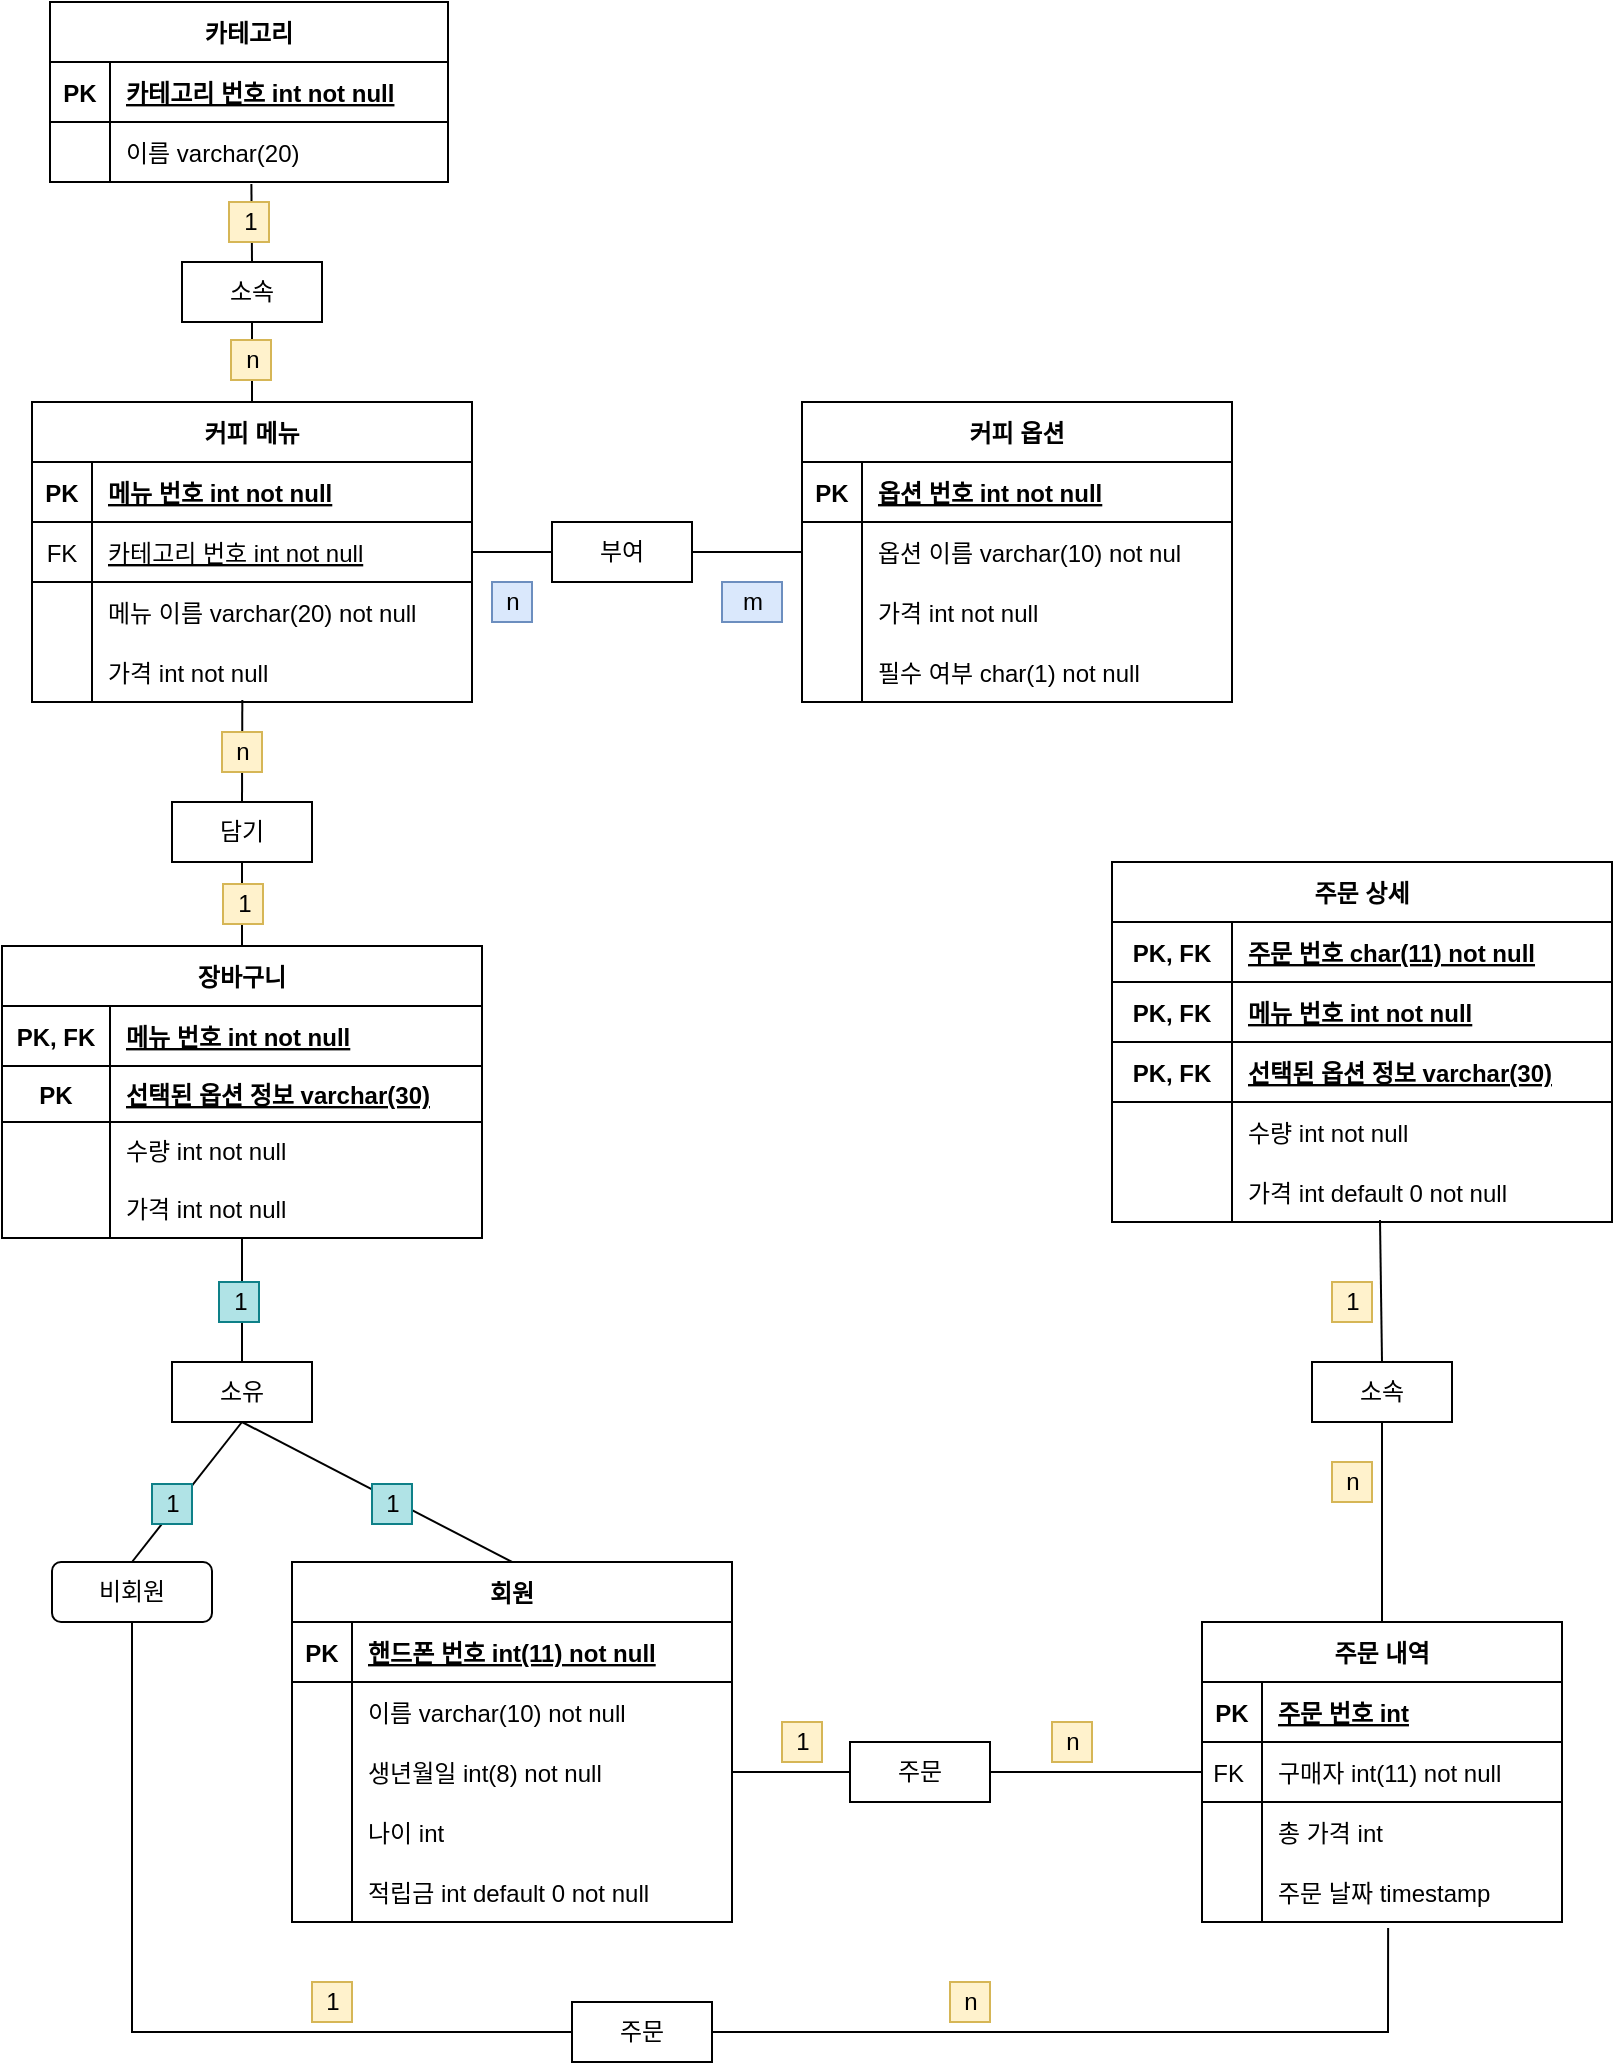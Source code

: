 <mxfile version="20.0.0" type="github">
  <diagram id="R2lEEEUBdFMjLlhIrx00" name="Page-1">
    <mxGraphModel dx="1422" dy="2962" grid="1" gridSize="10" guides="1" tooltips="1" connect="1" arrows="1" fold="1" page="1" pageScale="1" pageWidth="850" pageHeight="1100" math="0" shadow="0" extFonts="Permanent Marker^https://fonts.googleapis.com/css?family=Permanent+Marker">
      <root>
        <mxCell id="0" />
        <mxCell id="1" parent="0" />
        <mxCell id="lMvQeM_lRYCUasm3D4Tz-63" value="카테고리" style="shape=table;startSize=30;container=1;collapsible=1;childLayout=tableLayout;fixedRows=1;rowLines=0;fontStyle=1;align=center;resizeLast=1;" parent="1" vertex="1">
          <mxGeometry x="49" y="-2160" width="199" height="90" as="geometry" />
        </mxCell>
        <mxCell id="lMvQeM_lRYCUasm3D4Tz-64" value="" style="shape=tableRow;horizontal=0;startSize=0;swimlaneHead=0;swimlaneBody=0;fillColor=none;collapsible=0;dropTarget=0;points=[[0,0.5],[1,0.5]];portConstraint=eastwest;top=0;left=0;right=0;bottom=1;" parent="lMvQeM_lRYCUasm3D4Tz-63" vertex="1">
          <mxGeometry y="30" width="199" height="30" as="geometry" />
        </mxCell>
        <mxCell id="lMvQeM_lRYCUasm3D4Tz-65" value="PK" style="shape=partialRectangle;connectable=0;fillColor=none;top=0;left=0;bottom=0;right=0;fontStyle=1;overflow=hidden;" parent="lMvQeM_lRYCUasm3D4Tz-64" vertex="1">
          <mxGeometry width="30" height="30" as="geometry">
            <mxRectangle width="30" height="30" as="alternateBounds" />
          </mxGeometry>
        </mxCell>
        <mxCell id="lMvQeM_lRYCUasm3D4Tz-66" value="카테고리 번호 int not null" style="shape=partialRectangle;connectable=0;fillColor=none;top=0;left=0;bottom=0;right=0;align=left;spacingLeft=6;fontStyle=5;overflow=hidden;" parent="lMvQeM_lRYCUasm3D4Tz-64" vertex="1">
          <mxGeometry x="30" width="169" height="30" as="geometry">
            <mxRectangle width="169" height="30" as="alternateBounds" />
          </mxGeometry>
        </mxCell>
        <mxCell id="lMvQeM_lRYCUasm3D4Tz-67" value="" style="shape=tableRow;horizontal=0;startSize=0;swimlaneHead=0;swimlaneBody=0;fillColor=none;collapsible=0;dropTarget=0;points=[[0,0.5],[1,0.5]];portConstraint=eastwest;top=0;left=0;right=0;bottom=0;" parent="lMvQeM_lRYCUasm3D4Tz-63" vertex="1">
          <mxGeometry y="60" width="199" height="30" as="geometry" />
        </mxCell>
        <mxCell id="lMvQeM_lRYCUasm3D4Tz-68" value="" style="shape=partialRectangle;connectable=0;fillColor=none;top=0;left=0;bottom=0;right=0;editable=1;overflow=hidden;" parent="lMvQeM_lRYCUasm3D4Tz-67" vertex="1">
          <mxGeometry width="30" height="30" as="geometry">
            <mxRectangle width="30" height="30" as="alternateBounds" />
          </mxGeometry>
        </mxCell>
        <mxCell id="lMvQeM_lRYCUasm3D4Tz-69" value="이름 varchar(20)" style="shape=partialRectangle;connectable=0;fillColor=none;top=0;left=0;bottom=0;right=0;align=left;spacingLeft=6;overflow=hidden;" parent="lMvQeM_lRYCUasm3D4Tz-67" vertex="1">
          <mxGeometry x="30" width="169" height="30" as="geometry">
            <mxRectangle width="169" height="30" as="alternateBounds" />
          </mxGeometry>
        </mxCell>
        <mxCell id="lMvQeM_lRYCUasm3D4Tz-112" value="커피 메뉴" style="shape=table;startSize=30;container=1;collapsible=1;childLayout=tableLayout;fixedRows=1;rowLines=0;fontStyle=1;align=center;resizeLast=1;" parent="1" vertex="1">
          <mxGeometry x="40" y="-1960" width="220" height="150" as="geometry" />
        </mxCell>
        <mxCell id="lMvQeM_lRYCUasm3D4Tz-113" value="" style="shape=tableRow;horizontal=0;startSize=0;swimlaneHead=0;swimlaneBody=0;fillColor=none;collapsible=0;dropTarget=0;points=[[0,0.5],[1,0.5]];portConstraint=eastwest;top=0;left=0;right=0;bottom=1;" parent="lMvQeM_lRYCUasm3D4Tz-112" vertex="1">
          <mxGeometry y="30" width="220" height="30" as="geometry" />
        </mxCell>
        <mxCell id="lMvQeM_lRYCUasm3D4Tz-114" value="PK" style="shape=partialRectangle;connectable=0;fillColor=none;top=0;left=0;bottom=0;right=0;fontStyle=1;overflow=hidden;" parent="lMvQeM_lRYCUasm3D4Tz-113" vertex="1">
          <mxGeometry width="30" height="30" as="geometry">
            <mxRectangle width="30" height="30" as="alternateBounds" />
          </mxGeometry>
        </mxCell>
        <mxCell id="lMvQeM_lRYCUasm3D4Tz-115" value="메뉴 번호 int not null" style="shape=partialRectangle;connectable=0;fillColor=none;top=0;left=0;bottom=0;right=0;align=left;spacingLeft=6;fontStyle=5;overflow=hidden;" parent="lMvQeM_lRYCUasm3D4Tz-113" vertex="1">
          <mxGeometry x="30" width="190" height="30" as="geometry">
            <mxRectangle width="190" height="30" as="alternateBounds" />
          </mxGeometry>
        </mxCell>
        <mxCell id="lMvQeM_lRYCUasm3D4Tz-127" style="shape=tableRow;horizontal=0;startSize=0;swimlaneHead=0;swimlaneBody=0;fillColor=none;collapsible=0;dropTarget=0;points=[[0,0.5],[1,0.5]];portConstraint=eastwest;top=0;left=0;right=0;bottom=1;" parent="lMvQeM_lRYCUasm3D4Tz-112" vertex="1">
          <mxGeometry y="60" width="220" height="30" as="geometry" />
        </mxCell>
        <mxCell id="lMvQeM_lRYCUasm3D4Tz-128" value="FK" style="shape=partialRectangle;connectable=0;fillColor=none;top=0;left=0;bottom=0;right=0;fontStyle=0;overflow=hidden;" parent="lMvQeM_lRYCUasm3D4Tz-127" vertex="1">
          <mxGeometry width="30" height="30" as="geometry">
            <mxRectangle width="30" height="30" as="alternateBounds" />
          </mxGeometry>
        </mxCell>
        <mxCell id="lMvQeM_lRYCUasm3D4Tz-129" value="카테고리 번호 int not null" style="shape=partialRectangle;connectable=0;fillColor=none;top=0;left=0;bottom=0;right=0;align=left;spacingLeft=6;fontStyle=4;overflow=hidden;" parent="lMvQeM_lRYCUasm3D4Tz-127" vertex="1">
          <mxGeometry x="30" width="190" height="30" as="geometry">
            <mxRectangle width="190" height="30" as="alternateBounds" />
          </mxGeometry>
        </mxCell>
        <mxCell id="lMvQeM_lRYCUasm3D4Tz-116" value="" style="shape=tableRow;horizontal=0;startSize=0;swimlaneHead=0;swimlaneBody=0;fillColor=none;collapsible=0;dropTarget=0;points=[[0,0.5],[1,0.5]];portConstraint=eastwest;top=0;left=0;right=0;bottom=0;" parent="lMvQeM_lRYCUasm3D4Tz-112" vertex="1">
          <mxGeometry y="90" width="220" height="30" as="geometry" />
        </mxCell>
        <mxCell id="lMvQeM_lRYCUasm3D4Tz-117" value="" style="shape=partialRectangle;connectable=0;fillColor=none;top=0;left=0;bottom=0;right=0;editable=1;overflow=hidden;" parent="lMvQeM_lRYCUasm3D4Tz-116" vertex="1">
          <mxGeometry width="30" height="30" as="geometry">
            <mxRectangle width="30" height="30" as="alternateBounds" />
          </mxGeometry>
        </mxCell>
        <mxCell id="lMvQeM_lRYCUasm3D4Tz-118" value="메뉴 이름 varchar(20) not null" style="shape=partialRectangle;connectable=0;fillColor=none;top=0;left=0;bottom=0;right=0;align=left;spacingLeft=6;overflow=hidden;" parent="lMvQeM_lRYCUasm3D4Tz-116" vertex="1">
          <mxGeometry x="30" width="190" height="30" as="geometry">
            <mxRectangle width="190" height="30" as="alternateBounds" />
          </mxGeometry>
        </mxCell>
        <mxCell id="lMvQeM_lRYCUasm3D4Tz-133" style="shape=tableRow;horizontal=0;startSize=0;swimlaneHead=0;swimlaneBody=0;fillColor=none;collapsible=0;dropTarget=0;points=[[0,0.5],[1,0.5]];portConstraint=eastwest;top=0;left=0;right=0;bottom=0;" parent="lMvQeM_lRYCUasm3D4Tz-112" vertex="1">
          <mxGeometry y="120" width="220" height="30" as="geometry" />
        </mxCell>
        <mxCell id="lMvQeM_lRYCUasm3D4Tz-134" style="shape=partialRectangle;connectable=0;fillColor=none;top=0;left=0;bottom=0;right=0;editable=1;overflow=hidden;" parent="lMvQeM_lRYCUasm3D4Tz-133" vertex="1">
          <mxGeometry width="30" height="30" as="geometry">
            <mxRectangle width="30" height="30" as="alternateBounds" />
          </mxGeometry>
        </mxCell>
        <mxCell id="lMvQeM_lRYCUasm3D4Tz-135" value="가격 int not null" style="shape=partialRectangle;connectable=0;fillColor=none;top=0;left=0;bottom=0;right=0;align=left;spacingLeft=6;overflow=hidden;" parent="lMvQeM_lRYCUasm3D4Tz-133" vertex="1">
          <mxGeometry x="30" width="190" height="30" as="geometry">
            <mxRectangle width="190" height="30" as="alternateBounds" />
          </mxGeometry>
        </mxCell>
        <mxCell id="lMvQeM_lRYCUasm3D4Tz-136" value="커피 옵션" style="shape=table;startSize=30;container=1;collapsible=1;childLayout=tableLayout;fixedRows=1;rowLines=0;fontStyle=1;align=center;resizeLast=1;" parent="1" vertex="1">
          <mxGeometry x="425" y="-1960" width="215" height="150" as="geometry" />
        </mxCell>
        <mxCell id="lMvQeM_lRYCUasm3D4Tz-137" value="" style="shape=tableRow;horizontal=0;startSize=0;swimlaneHead=0;swimlaneBody=0;fillColor=none;collapsible=0;dropTarget=0;points=[[0,0.5],[1,0.5]];portConstraint=eastwest;top=0;left=0;right=0;bottom=1;" parent="lMvQeM_lRYCUasm3D4Tz-136" vertex="1">
          <mxGeometry y="30" width="215" height="30" as="geometry" />
        </mxCell>
        <mxCell id="lMvQeM_lRYCUasm3D4Tz-138" value="PK" style="shape=partialRectangle;connectable=0;fillColor=none;top=0;left=0;bottom=0;right=0;fontStyle=1;overflow=hidden;" parent="lMvQeM_lRYCUasm3D4Tz-137" vertex="1">
          <mxGeometry width="30" height="30" as="geometry">
            <mxRectangle width="30" height="30" as="alternateBounds" />
          </mxGeometry>
        </mxCell>
        <mxCell id="lMvQeM_lRYCUasm3D4Tz-139" value="옵션 번호 int not null" style="shape=partialRectangle;connectable=0;fillColor=none;top=0;left=0;bottom=0;right=0;align=left;spacingLeft=6;fontStyle=5;overflow=hidden;" parent="lMvQeM_lRYCUasm3D4Tz-137" vertex="1">
          <mxGeometry x="30" width="185" height="30" as="geometry">
            <mxRectangle width="185" height="30" as="alternateBounds" />
          </mxGeometry>
        </mxCell>
        <mxCell id="lMvQeM_lRYCUasm3D4Tz-143" value="" style="shape=tableRow;horizontal=0;startSize=0;swimlaneHead=0;swimlaneBody=0;fillColor=none;collapsible=0;dropTarget=0;points=[[0,0.5],[1,0.5]];portConstraint=eastwest;top=0;left=0;right=0;bottom=0;" parent="lMvQeM_lRYCUasm3D4Tz-136" vertex="1">
          <mxGeometry y="60" width="215" height="30" as="geometry" />
        </mxCell>
        <mxCell id="lMvQeM_lRYCUasm3D4Tz-144" value="" style="shape=partialRectangle;connectable=0;fillColor=none;top=0;left=0;bottom=0;right=0;editable=1;overflow=hidden;" parent="lMvQeM_lRYCUasm3D4Tz-143" vertex="1">
          <mxGeometry width="30" height="30" as="geometry">
            <mxRectangle width="30" height="30" as="alternateBounds" />
          </mxGeometry>
        </mxCell>
        <mxCell id="lMvQeM_lRYCUasm3D4Tz-145" value="옵션 이름 varchar(10) not nul" style="shape=partialRectangle;connectable=0;fillColor=none;top=0;left=0;bottom=0;right=0;align=left;spacingLeft=6;overflow=hidden;" parent="lMvQeM_lRYCUasm3D4Tz-143" vertex="1">
          <mxGeometry x="30" width="185" height="30" as="geometry">
            <mxRectangle width="185" height="30" as="alternateBounds" />
          </mxGeometry>
        </mxCell>
        <mxCell id="lMvQeM_lRYCUasm3D4Tz-146" style="shape=tableRow;horizontal=0;startSize=0;swimlaneHead=0;swimlaneBody=0;fillColor=none;collapsible=0;dropTarget=0;points=[[0,0.5],[1,0.5]];portConstraint=eastwest;top=0;left=0;right=0;bottom=0;" parent="lMvQeM_lRYCUasm3D4Tz-136" vertex="1">
          <mxGeometry y="90" width="215" height="30" as="geometry" />
        </mxCell>
        <mxCell id="lMvQeM_lRYCUasm3D4Tz-147" style="shape=partialRectangle;connectable=0;fillColor=none;top=0;left=0;bottom=0;right=0;editable=1;overflow=hidden;" parent="lMvQeM_lRYCUasm3D4Tz-146" vertex="1">
          <mxGeometry width="30" height="30" as="geometry">
            <mxRectangle width="30" height="30" as="alternateBounds" />
          </mxGeometry>
        </mxCell>
        <mxCell id="lMvQeM_lRYCUasm3D4Tz-148" value="가격 int not null" style="shape=partialRectangle;connectable=0;fillColor=none;top=0;left=0;bottom=0;right=0;align=left;spacingLeft=6;overflow=hidden;" parent="lMvQeM_lRYCUasm3D4Tz-146" vertex="1">
          <mxGeometry x="30" width="185" height="30" as="geometry">
            <mxRectangle width="185" height="30" as="alternateBounds" />
          </mxGeometry>
        </mxCell>
        <mxCell id="lMvQeM_lRYCUasm3D4Tz-149" style="shape=tableRow;horizontal=0;startSize=0;swimlaneHead=0;swimlaneBody=0;fillColor=none;collapsible=0;dropTarget=0;points=[[0,0.5],[1,0.5]];portConstraint=eastwest;top=0;left=0;right=0;bottom=0;" parent="lMvQeM_lRYCUasm3D4Tz-136" vertex="1">
          <mxGeometry y="120" width="215" height="30" as="geometry" />
        </mxCell>
        <mxCell id="lMvQeM_lRYCUasm3D4Tz-150" style="shape=partialRectangle;connectable=0;fillColor=none;top=0;left=0;bottom=0;right=0;editable=1;overflow=hidden;" parent="lMvQeM_lRYCUasm3D4Tz-149" vertex="1">
          <mxGeometry width="30" height="30" as="geometry">
            <mxRectangle width="30" height="30" as="alternateBounds" />
          </mxGeometry>
        </mxCell>
        <mxCell id="lMvQeM_lRYCUasm3D4Tz-151" value="필수 여부 char(1) not null" style="shape=partialRectangle;connectable=0;fillColor=none;top=0;left=0;bottom=0;right=0;align=left;spacingLeft=6;overflow=hidden;" parent="lMvQeM_lRYCUasm3D4Tz-149" vertex="1">
          <mxGeometry x="30" width="185" height="30" as="geometry">
            <mxRectangle width="185" height="30" as="alternateBounds" />
          </mxGeometry>
        </mxCell>
        <mxCell id="MH31CtjYxQi1WA21hLkp-1" value="소속" style="rounded=0;whiteSpace=wrap;html=1;" parent="1" vertex="1">
          <mxGeometry x="115" y="-2030" width="70" height="30" as="geometry" />
        </mxCell>
        <mxCell id="MH31CtjYxQi1WA21hLkp-2" value="" style="endArrow=none;html=1;rounded=0;entryX=0.506;entryY=1.033;entryDx=0;entryDy=0;entryPerimeter=0;exitX=0.5;exitY=0;exitDx=0;exitDy=0;" parent="1" source="MH31CtjYxQi1WA21hLkp-1" target="lMvQeM_lRYCUasm3D4Tz-67" edge="1">
          <mxGeometry width="50" height="50" relative="1" as="geometry">
            <mxPoint x="400" y="-1900" as="sourcePoint" />
            <mxPoint x="450" y="-1950" as="targetPoint" />
          </mxGeometry>
        </mxCell>
        <mxCell id="MH31CtjYxQi1WA21hLkp-3" value="" style="endArrow=none;html=1;rounded=0;exitX=0.5;exitY=1;exitDx=0;exitDy=0;entryX=0.5;entryY=0;entryDx=0;entryDy=0;" parent="1" source="MH31CtjYxQi1WA21hLkp-1" target="lMvQeM_lRYCUasm3D4Tz-112" edge="1">
          <mxGeometry width="50" height="50" relative="1" as="geometry">
            <mxPoint x="400" y="-1900" as="sourcePoint" />
            <mxPoint x="450" y="-1950" as="targetPoint" />
          </mxGeometry>
        </mxCell>
        <mxCell id="MH31CtjYxQi1WA21hLkp-4" value="장바구니" style="shape=table;startSize=30;container=1;collapsible=1;childLayout=tableLayout;fixedRows=1;rowLines=0;fontStyle=1;align=center;resizeLast=1;" parent="1" vertex="1">
          <mxGeometry x="25" y="-1688" width="240" height="146" as="geometry" />
        </mxCell>
        <mxCell id="MH31CtjYxQi1WA21hLkp-5" value="" style="shape=tableRow;horizontal=0;startSize=0;swimlaneHead=0;swimlaneBody=0;fillColor=none;collapsible=0;dropTarget=0;points=[[0,0.5],[1,0.5]];portConstraint=eastwest;top=0;left=0;right=0;bottom=1;" parent="MH31CtjYxQi1WA21hLkp-4" vertex="1">
          <mxGeometry y="30" width="240" height="30" as="geometry" />
        </mxCell>
        <mxCell id="MH31CtjYxQi1WA21hLkp-6" value="PK, FK" style="shape=partialRectangle;connectable=0;fillColor=none;top=0;left=0;bottom=0;right=0;fontStyle=1;overflow=hidden;" parent="MH31CtjYxQi1WA21hLkp-5" vertex="1">
          <mxGeometry width="54" height="30" as="geometry">
            <mxRectangle width="54" height="30" as="alternateBounds" />
          </mxGeometry>
        </mxCell>
        <mxCell id="MH31CtjYxQi1WA21hLkp-7" value="메뉴 번호 int not null" style="shape=partialRectangle;connectable=0;fillColor=none;top=0;left=0;bottom=0;right=0;align=left;spacingLeft=6;fontStyle=5;overflow=hidden;" parent="MH31CtjYxQi1WA21hLkp-5" vertex="1">
          <mxGeometry x="54" width="186" height="30" as="geometry">
            <mxRectangle width="186" height="30" as="alternateBounds" />
          </mxGeometry>
        </mxCell>
        <mxCell id="MH31CtjYxQi1WA21hLkp-17" style="shape=tableRow;horizontal=0;startSize=0;swimlaneHead=0;swimlaneBody=0;fillColor=none;collapsible=0;dropTarget=0;points=[[0,0.5],[1,0.5]];portConstraint=eastwest;top=0;left=0;right=0;bottom=1;" parent="MH31CtjYxQi1WA21hLkp-4" vertex="1">
          <mxGeometry y="60" width="240" height="28" as="geometry" />
        </mxCell>
        <mxCell id="MH31CtjYxQi1WA21hLkp-18" value="PK" style="shape=partialRectangle;connectable=0;fillColor=none;top=0;left=0;bottom=0;right=0;fontStyle=1;overflow=hidden;" parent="MH31CtjYxQi1WA21hLkp-17" vertex="1">
          <mxGeometry width="54" height="28" as="geometry">
            <mxRectangle width="54" height="28" as="alternateBounds" />
          </mxGeometry>
        </mxCell>
        <mxCell id="MH31CtjYxQi1WA21hLkp-19" value="선택된 옵션 정보 varchar(30)" style="shape=partialRectangle;connectable=0;fillColor=none;top=0;left=0;bottom=0;right=0;align=left;spacingLeft=6;fontStyle=5;overflow=hidden;" parent="MH31CtjYxQi1WA21hLkp-17" vertex="1">
          <mxGeometry x="54" width="186" height="28" as="geometry">
            <mxRectangle width="186" height="28" as="alternateBounds" />
          </mxGeometry>
        </mxCell>
        <mxCell id="MH31CtjYxQi1WA21hLkp-11" value="" style="shape=tableRow;horizontal=0;startSize=0;swimlaneHead=0;swimlaneBody=0;fillColor=none;collapsible=0;dropTarget=0;points=[[0,0.5],[1,0.5]];portConstraint=eastwest;top=0;left=0;right=0;bottom=0;" parent="MH31CtjYxQi1WA21hLkp-4" vertex="1">
          <mxGeometry y="88" width="240" height="28" as="geometry" />
        </mxCell>
        <mxCell id="MH31CtjYxQi1WA21hLkp-12" value="" style="shape=partialRectangle;connectable=0;fillColor=none;top=0;left=0;bottom=0;right=0;editable=1;overflow=hidden;" parent="MH31CtjYxQi1WA21hLkp-11" vertex="1">
          <mxGeometry width="54" height="28" as="geometry">
            <mxRectangle width="54" height="28" as="alternateBounds" />
          </mxGeometry>
        </mxCell>
        <mxCell id="MH31CtjYxQi1WA21hLkp-13" value="수량 int not null" style="shape=partialRectangle;connectable=0;fillColor=none;top=0;left=0;bottom=0;right=0;align=left;spacingLeft=6;overflow=hidden;" parent="MH31CtjYxQi1WA21hLkp-11" vertex="1">
          <mxGeometry x="54" width="186" height="28" as="geometry">
            <mxRectangle width="186" height="28" as="alternateBounds" />
          </mxGeometry>
        </mxCell>
        <mxCell id="MH31CtjYxQi1WA21hLkp-14" style="shape=tableRow;horizontal=0;startSize=0;swimlaneHead=0;swimlaneBody=0;fillColor=none;collapsible=0;dropTarget=0;points=[[0,0.5],[1,0.5]];portConstraint=eastwest;top=0;left=0;right=0;bottom=0;" parent="MH31CtjYxQi1WA21hLkp-4" vertex="1">
          <mxGeometry y="116" width="240" height="30" as="geometry" />
        </mxCell>
        <mxCell id="MH31CtjYxQi1WA21hLkp-15" style="shape=partialRectangle;connectable=0;fillColor=none;top=0;left=0;bottom=0;right=0;editable=1;overflow=hidden;" parent="MH31CtjYxQi1WA21hLkp-14" vertex="1">
          <mxGeometry width="54" height="30" as="geometry">
            <mxRectangle width="54" height="30" as="alternateBounds" />
          </mxGeometry>
        </mxCell>
        <mxCell id="MH31CtjYxQi1WA21hLkp-16" value="가격 int not null" style="shape=partialRectangle;connectable=0;fillColor=none;top=0;left=0;bottom=0;right=0;align=left;spacingLeft=6;overflow=hidden;" parent="MH31CtjYxQi1WA21hLkp-14" vertex="1">
          <mxGeometry x="54" width="186" height="30" as="geometry">
            <mxRectangle width="186" height="30" as="alternateBounds" />
          </mxGeometry>
        </mxCell>
        <mxCell id="MH31CtjYxQi1WA21hLkp-20" value="담기" style="rounded=0;whiteSpace=wrap;html=1;" parent="1" vertex="1">
          <mxGeometry x="110" y="-1760" width="70" height="30" as="geometry" />
        </mxCell>
        <mxCell id="MH31CtjYxQi1WA21hLkp-22" value="부여" style="rounded=0;whiteSpace=wrap;html=1;" parent="1" vertex="1">
          <mxGeometry x="300" y="-1900" width="70" height="30" as="geometry" />
        </mxCell>
        <mxCell id="MH31CtjYxQi1WA21hLkp-23" value="" style="endArrow=none;html=1;rounded=0;exitX=1;exitY=0.5;exitDx=0;exitDy=0;entryX=0;entryY=0.5;entryDx=0;entryDy=0;" parent="1" source="lMvQeM_lRYCUasm3D4Tz-127" target="MH31CtjYxQi1WA21hLkp-22" edge="1">
          <mxGeometry width="50" height="50" relative="1" as="geometry">
            <mxPoint x="400" y="-1780" as="sourcePoint" />
            <mxPoint x="450" y="-1830" as="targetPoint" />
          </mxGeometry>
        </mxCell>
        <mxCell id="MH31CtjYxQi1WA21hLkp-25" value="" style="endArrow=none;html=1;rounded=0;exitX=1;exitY=0.5;exitDx=0;exitDy=0;entryX=0;entryY=0.5;entryDx=0;entryDy=0;" parent="1" source="MH31CtjYxQi1WA21hLkp-22" target="lMvQeM_lRYCUasm3D4Tz-143" edge="1">
          <mxGeometry width="50" height="50" relative="1" as="geometry">
            <mxPoint x="400" y="-1780" as="sourcePoint" />
            <mxPoint x="450" y="-1830" as="targetPoint" />
          </mxGeometry>
        </mxCell>
        <mxCell id="MH31CtjYxQi1WA21hLkp-26" value="" style="endArrow=none;html=1;rounded=0;exitX=0.5;exitY=0;exitDx=0;exitDy=0;entryX=0.478;entryY=0.967;entryDx=0;entryDy=0;entryPerimeter=0;" parent="1" source="MH31CtjYxQi1WA21hLkp-20" target="lMvQeM_lRYCUasm3D4Tz-133" edge="1">
          <mxGeometry width="50" height="50" relative="1" as="geometry">
            <mxPoint x="400" y="-1780" as="sourcePoint" />
            <mxPoint x="450" y="-1830" as="targetPoint" />
          </mxGeometry>
        </mxCell>
        <mxCell id="MH31CtjYxQi1WA21hLkp-27" value="" style="endArrow=none;html=1;rounded=0;exitX=0.5;exitY=0;exitDx=0;exitDy=0;entryX=0.5;entryY=1;entryDx=0;entryDy=0;" parent="1" source="MH31CtjYxQi1WA21hLkp-4" target="MH31CtjYxQi1WA21hLkp-20" edge="1">
          <mxGeometry width="50" height="50" relative="1" as="geometry">
            <mxPoint x="400" y="-1550" as="sourcePoint" />
            <mxPoint x="450" y="-1600" as="targetPoint" />
          </mxGeometry>
        </mxCell>
        <mxCell id="MH31CtjYxQi1WA21hLkp-54" value="소유" style="rounded=0;whiteSpace=wrap;html=1;" parent="1" vertex="1">
          <mxGeometry x="110" y="-1480" width="70" height="30" as="geometry" />
        </mxCell>
        <mxCell id="MH31CtjYxQi1WA21hLkp-61" value="비회원" style="rounded=1;whiteSpace=wrap;html=1;" parent="1" vertex="1">
          <mxGeometry x="50" y="-1380" width="80" height="30" as="geometry" />
        </mxCell>
        <mxCell id="MH31CtjYxQi1WA21hLkp-62" value="" style="endArrow=none;html=1;rounded=0;exitX=0.5;exitY=0;exitDx=0;exitDy=0;entryX=0.5;entryY=1;entryDx=0;entryDy=0;entryPerimeter=0;" parent="1" source="MH31CtjYxQi1WA21hLkp-54" target="MH31CtjYxQi1WA21hLkp-14" edge="1">
          <mxGeometry width="50" height="50" relative="1" as="geometry">
            <mxPoint x="400" y="-1540" as="sourcePoint" />
            <mxPoint x="450" y="-1590" as="targetPoint" />
          </mxGeometry>
        </mxCell>
        <mxCell id="MH31CtjYxQi1WA21hLkp-64" value="회원" style="shape=table;startSize=30;container=1;collapsible=1;childLayout=tableLayout;fixedRows=1;rowLines=0;fontStyle=1;align=center;resizeLast=1;" parent="1" vertex="1">
          <mxGeometry x="170" y="-1380" width="220" height="180" as="geometry" />
        </mxCell>
        <mxCell id="MH31CtjYxQi1WA21hLkp-65" value="" style="shape=tableRow;horizontal=0;startSize=0;swimlaneHead=0;swimlaneBody=0;fillColor=none;collapsible=0;dropTarget=0;points=[[0,0.5],[1,0.5]];portConstraint=eastwest;top=0;left=0;right=0;bottom=1;" parent="MH31CtjYxQi1WA21hLkp-64" vertex="1">
          <mxGeometry y="30" width="220" height="30" as="geometry" />
        </mxCell>
        <mxCell id="MH31CtjYxQi1WA21hLkp-66" value="PK" style="shape=partialRectangle;connectable=0;fillColor=none;top=0;left=0;bottom=0;right=0;fontStyle=1;overflow=hidden;" parent="MH31CtjYxQi1WA21hLkp-65" vertex="1">
          <mxGeometry width="30" height="30" as="geometry">
            <mxRectangle width="30" height="30" as="alternateBounds" />
          </mxGeometry>
        </mxCell>
        <mxCell id="MH31CtjYxQi1WA21hLkp-67" value="핸드폰 번호 int(11) not null" style="shape=partialRectangle;connectable=0;fillColor=none;top=0;left=0;bottom=0;right=0;align=left;spacingLeft=6;fontStyle=5;overflow=hidden;" parent="MH31CtjYxQi1WA21hLkp-65" vertex="1">
          <mxGeometry x="30" width="190" height="30" as="geometry">
            <mxRectangle width="190" height="30" as="alternateBounds" />
          </mxGeometry>
        </mxCell>
        <mxCell id="MH31CtjYxQi1WA21hLkp-68" value="" style="shape=tableRow;horizontal=0;startSize=0;swimlaneHead=0;swimlaneBody=0;fillColor=none;collapsible=0;dropTarget=0;points=[[0,0.5],[1,0.5]];portConstraint=eastwest;top=0;left=0;right=0;bottom=0;" parent="MH31CtjYxQi1WA21hLkp-64" vertex="1">
          <mxGeometry y="60" width="220" height="30" as="geometry" />
        </mxCell>
        <mxCell id="MH31CtjYxQi1WA21hLkp-69" value="" style="shape=partialRectangle;connectable=0;fillColor=none;top=0;left=0;bottom=0;right=0;editable=1;overflow=hidden;" parent="MH31CtjYxQi1WA21hLkp-68" vertex="1">
          <mxGeometry width="30" height="30" as="geometry">
            <mxRectangle width="30" height="30" as="alternateBounds" />
          </mxGeometry>
        </mxCell>
        <mxCell id="MH31CtjYxQi1WA21hLkp-70" value="이름 varchar(10) not null" style="shape=partialRectangle;connectable=0;fillColor=none;top=0;left=0;bottom=0;right=0;align=left;spacingLeft=6;overflow=hidden;" parent="MH31CtjYxQi1WA21hLkp-68" vertex="1">
          <mxGeometry x="30" width="190" height="30" as="geometry">
            <mxRectangle width="190" height="30" as="alternateBounds" />
          </mxGeometry>
        </mxCell>
        <mxCell id="MH31CtjYxQi1WA21hLkp-71" style="shape=tableRow;horizontal=0;startSize=0;swimlaneHead=0;swimlaneBody=0;fillColor=none;collapsible=0;dropTarget=0;points=[[0,0.5],[1,0.5]];portConstraint=eastwest;top=0;left=0;right=0;bottom=0;" parent="MH31CtjYxQi1WA21hLkp-64" vertex="1">
          <mxGeometry y="90" width="220" height="30" as="geometry" />
        </mxCell>
        <mxCell id="MH31CtjYxQi1WA21hLkp-72" style="shape=partialRectangle;connectable=0;fillColor=none;top=0;left=0;bottom=0;right=0;editable=1;overflow=hidden;" parent="MH31CtjYxQi1WA21hLkp-71" vertex="1">
          <mxGeometry width="30" height="30" as="geometry">
            <mxRectangle width="30" height="30" as="alternateBounds" />
          </mxGeometry>
        </mxCell>
        <mxCell id="MH31CtjYxQi1WA21hLkp-73" value="생년월일 int(8) not null" style="shape=partialRectangle;connectable=0;fillColor=none;top=0;left=0;bottom=0;right=0;align=left;spacingLeft=6;overflow=hidden;" parent="MH31CtjYxQi1WA21hLkp-71" vertex="1">
          <mxGeometry x="30" width="190" height="30" as="geometry">
            <mxRectangle width="190" height="30" as="alternateBounds" />
          </mxGeometry>
        </mxCell>
        <mxCell id="MH31CtjYxQi1WA21hLkp-74" style="shape=tableRow;horizontal=0;startSize=0;swimlaneHead=0;swimlaneBody=0;fillColor=none;collapsible=0;dropTarget=0;points=[[0,0.5],[1,0.5]];portConstraint=eastwest;top=0;left=0;right=0;bottom=0;" parent="MH31CtjYxQi1WA21hLkp-64" vertex="1">
          <mxGeometry y="120" width="220" height="30" as="geometry" />
        </mxCell>
        <mxCell id="MH31CtjYxQi1WA21hLkp-75" style="shape=partialRectangle;connectable=0;fillColor=none;top=0;left=0;bottom=0;right=0;editable=1;overflow=hidden;" parent="MH31CtjYxQi1WA21hLkp-74" vertex="1">
          <mxGeometry width="30" height="30" as="geometry">
            <mxRectangle width="30" height="30" as="alternateBounds" />
          </mxGeometry>
        </mxCell>
        <mxCell id="MH31CtjYxQi1WA21hLkp-76" value="나이 int" style="shape=partialRectangle;connectable=0;fillColor=none;top=0;left=0;bottom=0;right=0;align=left;spacingLeft=6;overflow=hidden;" parent="MH31CtjYxQi1WA21hLkp-74" vertex="1">
          <mxGeometry x="30" width="190" height="30" as="geometry">
            <mxRectangle width="190" height="30" as="alternateBounds" />
          </mxGeometry>
        </mxCell>
        <mxCell id="MH31CtjYxQi1WA21hLkp-77" style="shape=tableRow;horizontal=0;startSize=0;swimlaneHead=0;swimlaneBody=0;fillColor=none;collapsible=0;dropTarget=0;points=[[0,0.5],[1,0.5]];portConstraint=eastwest;top=0;left=0;right=0;bottom=0;" parent="MH31CtjYxQi1WA21hLkp-64" vertex="1">
          <mxGeometry y="150" width="220" height="30" as="geometry" />
        </mxCell>
        <mxCell id="MH31CtjYxQi1WA21hLkp-78" style="shape=partialRectangle;connectable=0;fillColor=none;top=0;left=0;bottom=0;right=0;editable=1;overflow=hidden;" parent="MH31CtjYxQi1WA21hLkp-77" vertex="1">
          <mxGeometry width="30" height="30" as="geometry">
            <mxRectangle width="30" height="30" as="alternateBounds" />
          </mxGeometry>
        </mxCell>
        <mxCell id="MH31CtjYxQi1WA21hLkp-79" value="적립금 int default 0 not null" style="shape=partialRectangle;connectable=0;fillColor=none;top=0;left=0;bottom=0;right=0;align=left;spacingLeft=6;overflow=hidden;" parent="MH31CtjYxQi1WA21hLkp-77" vertex="1">
          <mxGeometry x="30" width="190" height="30" as="geometry">
            <mxRectangle width="190" height="30" as="alternateBounds" />
          </mxGeometry>
        </mxCell>
        <mxCell id="MH31CtjYxQi1WA21hLkp-80" value="" style="endArrow=none;html=1;rounded=0;exitX=0.5;exitY=0;exitDx=0;exitDy=0;entryX=0.5;entryY=1;entryDx=0;entryDy=0;" parent="1" source="MH31CtjYxQi1WA21hLkp-61" target="MH31CtjYxQi1WA21hLkp-54" edge="1">
          <mxGeometry width="50" height="50" relative="1" as="geometry">
            <mxPoint x="155" y="-1470" as="sourcePoint" />
            <mxPoint x="155" y="-1532" as="targetPoint" />
          </mxGeometry>
        </mxCell>
        <mxCell id="MH31CtjYxQi1WA21hLkp-81" value="" style="endArrow=none;html=1;rounded=0;exitX=0.5;exitY=0;exitDx=0;exitDy=0;entryX=0.5;entryY=1;entryDx=0;entryDy=0;" parent="1" source="MH31CtjYxQi1WA21hLkp-64" target="MH31CtjYxQi1WA21hLkp-54" edge="1">
          <mxGeometry width="50" height="50" relative="1" as="geometry">
            <mxPoint x="100" y="-1370" as="sourcePoint" />
            <mxPoint x="155" y="-1440" as="targetPoint" />
          </mxGeometry>
        </mxCell>
        <mxCell id="MH31CtjYxQi1WA21hLkp-82" value="주문 상세" style="shape=table;startSize=30;container=1;collapsible=1;childLayout=tableLayout;fixedRows=1;rowLines=0;fontStyle=1;align=center;resizeLast=1;" parent="1" vertex="1">
          <mxGeometry x="580" y="-1730" width="250" height="180" as="geometry" />
        </mxCell>
        <mxCell id="MH31CtjYxQi1WA21hLkp-83" value="" style="shape=tableRow;horizontal=0;startSize=0;swimlaneHead=0;swimlaneBody=0;fillColor=none;collapsible=0;dropTarget=0;points=[[0,0.5],[1,0.5]];portConstraint=eastwest;top=0;left=0;right=0;bottom=1;" parent="MH31CtjYxQi1WA21hLkp-82" vertex="1">
          <mxGeometry y="30" width="250" height="30" as="geometry" />
        </mxCell>
        <mxCell id="MH31CtjYxQi1WA21hLkp-84" value="PK, FK" style="shape=partialRectangle;connectable=0;fillColor=none;top=0;left=0;bottom=0;right=0;fontStyle=1;overflow=hidden;" parent="MH31CtjYxQi1WA21hLkp-83" vertex="1">
          <mxGeometry width="60" height="30" as="geometry">
            <mxRectangle width="60" height="30" as="alternateBounds" />
          </mxGeometry>
        </mxCell>
        <mxCell id="MH31CtjYxQi1WA21hLkp-85" value="주문 번호 char(11) not null" style="shape=partialRectangle;connectable=0;fillColor=none;top=0;left=0;bottom=0;right=0;align=left;spacingLeft=6;fontStyle=5;overflow=hidden;" parent="MH31CtjYxQi1WA21hLkp-83" vertex="1">
          <mxGeometry x="60" width="190" height="30" as="geometry">
            <mxRectangle width="190" height="30" as="alternateBounds" />
          </mxGeometry>
        </mxCell>
        <mxCell id="MH31CtjYxQi1WA21hLkp-101" style="shape=tableRow;horizontal=0;startSize=0;swimlaneHead=0;swimlaneBody=0;fillColor=none;collapsible=0;dropTarget=0;points=[[0,0.5],[1,0.5]];portConstraint=eastwest;top=0;left=0;right=0;bottom=1;" parent="MH31CtjYxQi1WA21hLkp-82" vertex="1">
          <mxGeometry y="60" width="250" height="30" as="geometry" />
        </mxCell>
        <mxCell id="MH31CtjYxQi1WA21hLkp-102" value="PK, FK" style="shape=partialRectangle;connectable=0;fillColor=none;top=0;left=0;bottom=0;right=0;fontStyle=1;overflow=hidden;" parent="MH31CtjYxQi1WA21hLkp-101" vertex="1">
          <mxGeometry width="60" height="30" as="geometry">
            <mxRectangle width="60" height="30" as="alternateBounds" />
          </mxGeometry>
        </mxCell>
        <mxCell id="MH31CtjYxQi1WA21hLkp-103" value="메뉴 번호 int not null" style="shape=partialRectangle;connectable=0;fillColor=none;top=0;left=0;bottom=0;right=0;align=left;spacingLeft=6;fontStyle=5;overflow=hidden;" parent="MH31CtjYxQi1WA21hLkp-101" vertex="1">
          <mxGeometry x="60" width="190" height="30" as="geometry">
            <mxRectangle width="190" height="30" as="alternateBounds" />
          </mxGeometry>
        </mxCell>
        <mxCell id="MH31CtjYxQi1WA21hLkp-98" style="shape=tableRow;horizontal=0;startSize=0;swimlaneHead=0;swimlaneBody=0;fillColor=none;collapsible=0;dropTarget=0;points=[[0,0.5],[1,0.5]];portConstraint=eastwest;top=0;left=0;right=0;bottom=1;" parent="MH31CtjYxQi1WA21hLkp-82" vertex="1">
          <mxGeometry y="90" width="250" height="30" as="geometry" />
        </mxCell>
        <mxCell id="MH31CtjYxQi1WA21hLkp-99" value="PK, FK" style="shape=partialRectangle;connectable=0;fillColor=none;top=0;left=0;bottom=0;right=0;fontStyle=1;overflow=hidden;" parent="MH31CtjYxQi1WA21hLkp-98" vertex="1">
          <mxGeometry width="60" height="30" as="geometry">
            <mxRectangle width="60" height="30" as="alternateBounds" />
          </mxGeometry>
        </mxCell>
        <mxCell id="MH31CtjYxQi1WA21hLkp-100" value="선택된 옵션 정보 varchar(30)" style="shape=partialRectangle;connectable=0;fillColor=none;top=0;left=0;bottom=0;right=0;align=left;spacingLeft=6;fontStyle=5;overflow=hidden;" parent="MH31CtjYxQi1WA21hLkp-98" vertex="1">
          <mxGeometry x="60" width="190" height="30" as="geometry">
            <mxRectangle width="190" height="30" as="alternateBounds" />
          </mxGeometry>
        </mxCell>
        <mxCell id="MH31CtjYxQi1WA21hLkp-92" style="shape=tableRow;horizontal=0;startSize=0;swimlaneHead=0;swimlaneBody=0;fillColor=none;collapsible=0;dropTarget=0;points=[[0,0.5],[1,0.5]];portConstraint=eastwest;top=0;left=0;right=0;bottom=0;" parent="MH31CtjYxQi1WA21hLkp-82" vertex="1">
          <mxGeometry y="120" width="250" height="30" as="geometry" />
        </mxCell>
        <mxCell id="MH31CtjYxQi1WA21hLkp-93" style="shape=partialRectangle;connectable=0;fillColor=none;top=0;left=0;bottom=0;right=0;editable=1;overflow=hidden;" parent="MH31CtjYxQi1WA21hLkp-92" vertex="1">
          <mxGeometry width="60" height="30" as="geometry">
            <mxRectangle width="60" height="30" as="alternateBounds" />
          </mxGeometry>
        </mxCell>
        <mxCell id="MH31CtjYxQi1WA21hLkp-94" value="수량 int not null" style="shape=partialRectangle;connectable=0;fillColor=none;top=0;left=0;bottom=0;right=0;align=left;spacingLeft=6;overflow=hidden;" parent="MH31CtjYxQi1WA21hLkp-92" vertex="1">
          <mxGeometry x="60" width="190" height="30" as="geometry">
            <mxRectangle width="190" height="30" as="alternateBounds" />
          </mxGeometry>
        </mxCell>
        <mxCell id="MH31CtjYxQi1WA21hLkp-95" style="shape=tableRow;horizontal=0;startSize=0;swimlaneHead=0;swimlaneBody=0;fillColor=none;collapsible=0;dropTarget=0;points=[[0,0.5],[1,0.5]];portConstraint=eastwest;top=0;left=0;right=0;bottom=0;" parent="MH31CtjYxQi1WA21hLkp-82" vertex="1">
          <mxGeometry y="150" width="250" height="30" as="geometry" />
        </mxCell>
        <mxCell id="MH31CtjYxQi1WA21hLkp-96" style="shape=partialRectangle;connectable=0;fillColor=none;top=0;left=0;bottom=0;right=0;editable=1;overflow=hidden;" parent="MH31CtjYxQi1WA21hLkp-95" vertex="1">
          <mxGeometry width="60" height="30" as="geometry">
            <mxRectangle width="60" height="30" as="alternateBounds" />
          </mxGeometry>
        </mxCell>
        <mxCell id="MH31CtjYxQi1WA21hLkp-97" value="가격 int default 0 not null" style="shape=partialRectangle;connectable=0;fillColor=none;top=0;left=0;bottom=0;right=0;align=left;spacingLeft=6;overflow=hidden;" parent="MH31CtjYxQi1WA21hLkp-95" vertex="1">
          <mxGeometry x="60" width="190" height="30" as="geometry">
            <mxRectangle width="190" height="30" as="alternateBounds" />
          </mxGeometry>
        </mxCell>
        <mxCell id="MH31CtjYxQi1WA21hLkp-124" value="주문" style="rounded=0;whiteSpace=wrap;html=1;" parent="1" vertex="1">
          <mxGeometry x="310" y="-1160" width="70" height="30" as="geometry" />
        </mxCell>
        <mxCell id="MH31CtjYxQi1WA21hLkp-127" value="주문" style="rounded=0;whiteSpace=wrap;html=1;" parent="1" vertex="1">
          <mxGeometry x="449" y="-1290" width="70" height="30" as="geometry" />
        </mxCell>
        <mxCell id="MH31CtjYxQi1WA21hLkp-128" value="" style="endArrow=none;html=1;rounded=0;exitX=0;exitY=0.5;exitDx=0;exitDy=0;entryX=1;entryY=0.5;entryDx=0;entryDy=0;" parent="1" source="MH31CtjYxQi1WA21hLkp-127" target="MH31CtjYxQi1WA21hLkp-71" edge="1">
          <mxGeometry width="50" height="50" relative="1" as="geometry">
            <mxPoint x="290" y="-1370" as="sourcePoint" />
            <mxPoint x="155" y="-1440" as="targetPoint" />
          </mxGeometry>
        </mxCell>
        <mxCell id="MH31CtjYxQi1WA21hLkp-143" value="주문 내역" style="shape=table;startSize=30;container=1;collapsible=1;childLayout=tableLayout;fixedRows=1;rowLines=0;fontStyle=1;align=center;resizeLast=1;" parent="1" vertex="1">
          <mxGeometry x="625" y="-1350" width="180" height="150" as="geometry" />
        </mxCell>
        <mxCell id="MH31CtjYxQi1WA21hLkp-144" value="" style="shape=tableRow;horizontal=0;startSize=0;swimlaneHead=0;swimlaneBody=0;fillColor=none;collapsible=0;dropTarget=0;points=[[0,0.5],[1,0.5]];portConstraint=eastwest;top=0;left=0;right=0;bottom=1;" parent="MH31CtjYxQi1WA21hLkp-143" vertex="1">
          <mxGeometry y="30" width="180" height="30" as="geometry" />
        </mxCell>
        <mxCell id="MH31CtjYxQi1WA21hLkp-145" value="PK" style="shape=partialRectangle;connectable=0;fillColor=none;top=0;left=0;bottom=0;right=0;fontStyle=1;overflow=hidden;" parent="MH31CtjYxQi1WA21hLkp-144" vertex="1">
          <mxGeometry width="30" height="30" as="geometry">
            <mxRectangle width="30" height="30" as="alternateBounds" />
          </mxGeometry>
        </mxCell>
        <mxCell id="MH31CtjYxQi1WA21hLkp-146" value="주문 번호 int" style="shape=partialRectangle;connectable=0;fillColor=none;top=0;left=0;bottom=0;right=0;align=left;spacingLeft=6;fontStyle=5;overflow=hidden;" parent="MH31CtjYxQi1WA21hLkp-144" vertex="1">
          <mxGeometry x="30" width="150" height="30" as="geometry">
            <mxRectangle width="150" height="30" as="alternateBounds" />
          </mxGeometry>
        </mxCell>
        <mxCell id="MH31CtjYxQi1WA21hLkp-159" style="shape=tableRow;horizontal=0;startSize=0;swimlaneHead=0;swimlaneBody=0;fillColor=none;collapsible=0;dropTarget=0;points=[[0,0.5],[1,0.5]];portConstraint=eastwest;top=0;left=0;right=0;bottom=1;" parent="MH31CtjYxQi1WA21hLkp-143" vertex="1">
          <mxGeometry y="60" width="180" height="30" as="geometry" />
        </mxCell>
        <mxCell id="MH31CtjYxQi1WA21hLkp-160" value="FK " style="shape=partialRectangle;connectable=0;fillColor=none;top=0;left=0;bottom=0;right=0;fontStyle=0;overflow=hidden;" parent="MH31CtjYxQi1WA21hLkp-159" vertex="1">
          <mxGeometry width="30" height="30" as="geometry">
            <mxRectangle width="30" height="30" as="alternateBounds" />
          </mxGeometry>
        </mxCell>
        <mxCell id="MH31CtjYxQi1WA21hLkp-161" value="구매자 int(11) not null" style="shape=partialRectangle;connectable=0;fillColor=none;top=0;left=0;bottom=0;right=0;align=left;spacingLeft=6;fontStyle=0;overflow=hidden;" parent="MH31CtjYxQi1WA21hLkp-159" vertex="1">
          <mxGeometry x="30" width="150" height="30" as="geometry">
            <mxRectangle width="150" height="30" as="alternateBounds" />
          </mxGeometry>
        </mxCell>
        <mxCell id="MH31CtjYxQi1WA21hLkp-150" style="shape=tableRow;horizontal=0;startSize=0;swimlaneHead=0;swimlaneBody=0;fillColor=none;collapsible=0;dropTarget=0;points=[[0,0.5],[1,0.5]];portConstraint=eastwest;top=0;left=0;right=0;bottom=0;" parent="MH31CtjYxQi1WA21hLkp-143" vertex="1">
          <mxGeometry y="90" width="180" height="30" as="geometry" />
        </mxCell>
        <mxCell id="MH31CtjYxQi1WA21hLkp-151" style="shape=partialRectangle;connectable=0;fillColor=none;top=0;left=0;bottom=0;right=0;editable=1;overflow=hidden;" parent="MH31CtjYxQi1WA21hLkp-150" vertex="1">
          <mxGeometry width="30" height="30" as="geometry">
            <mxRectangle width="30" height="30" as="alternateBounds" />
          </mxGeometry>
        </mxCell>
        <mxCell id="MH31CtjYxQi1WA21hLkp-152" value="총 가격 int" style="shape=partialRectangle;connectable=0;fillColor=none;top=0;left=0;bottom=0;right=0;align=left;spacingLeft=6;overflow=hidden;" parent="MH31CtjYxQi1WA21hLkp-150" vertex="1">
          <mxGeometry x="30" width="150" height="30" as="geometry">
            <mxRectangle width="150" height="30" as="alternateBounds" />
          </mxGeometry>
        </mxCell>
        <mxCell id="MH31CtjYxQi1WA21hLkp-153" style="shape=tableRow;horizontal=0;startSize=0;swimlaneHead=0;swimlaneBody=0;fillColor=none;collapsible=0;dropTarget=0;points=[[0,0.5],[1,0.5]];portConstraint=eastwest;top=0;left=0;right=0;bottom=0;" parent="MH31CtjYxQi1WA21hLkp-143" vertex="1">
          <mxGeometry y="120" width="180" height="30" as="geometry" />
        </mxCell>
        <mxCell id="MH31CtjYxQi1WA21hLkp-154" style="shape=partialRectangle;connectable=0;fillColor=none;top=0;left=0;bottom=0;right=0;editable=1;overflow=hidden;" parent="MH31CtjYxQi1WA21hLkp-153" vertex="1">
          <mxGeometry width="30" height="30" as="geometry">
            <mxRectangle width="30" height="30" as="alternateBounds" />
          </mxGeometry>
        </mxCell>
        <mxCell id="MH31CtjYxQi1WA21hLkp-155" value="주문 날짜 timestamp" style="shape=partialRectangle;connectable=0;fillColor=none;top=0;left=0;bottom=0;right=0;align=left;spacingLeft=6;overflow=hidden;" parent="MH31CtjYxQi1WA21hLkp-153" vertex="1">
          <mxGeometry x="30" width="150" height="30" as="geometry">
            <mxRectangle width="150" height="30" as="alternateBounds" />
          </mxGeometry>
        </mxCell>
        <mxCell id="MH31CtjYxQi1WA21hLkp-156" value="소속" style="rounded=0;whiteSpace=wrap;html=1;" parent="1" vertex="1">
          <mxGeometry x="680" y="-1480" width="70" height="30" as="geometry" />
        </mxCell>
        <mxCell id="MH31CtjYxQi1WA21hLkp-162" value="1" style="text;html=1;align=center;verticalAlign=middle;resizable=0;points=[];autosize=1;strokeColor=#d6b656;fillColor=#fff2cc;" parent="1" vertex="1">
          <mxGeometry x="138.5" y="-2060" width="20" height="20" as="geometry" />
        </mxCell>
        <mxCell id="MH31CtjYxQi1WA21hLkp-163" value="n" style="text;html=1;align=center;verticalAlign=middle;resizable=0;points=[];autosize=1;strokeColor=#d6b656;fillColor=#fff2cc;" parent="1" vertex="1">
          <mxGeometry x="139.5" y="-1991" width="20" height="20" as="geometry" />
        </mxCell>
        <mxCell id="MH31CtjYxQi1WA21hLkp-165" value="n" style="text;html=1;align=center;verticalAlign=middle;resizable=0;points=[];autosize=1;strokeColor=#d6b656;fillColor=#fff2cc;" parent="1" vertex="1">
          <mxGeometry x="135" y="-1795" width="20" height="20" as="geometry" />
        </mxCell>
        <mxCell id="MH31CtjYxQi1WA21hLkp-166" value="1" style="text;html=1;align=center;verticalAlign=middle;resizable=0;points=[];autosize=1;strokeColor=#d6b656;fillColor=#fff2cc;" parent="1" vertex="1">
          <mxGeometry x="135.5" y="-1719" width="20" height="20" as="geometry" />
        </mxCell>
        <mxCell id="MH31CtjYxQi1WA21hLkp-167" value="n" style="text;html=1;align=center;verticalAlign=middle;resizable=0;points=[];autosize=1;strokeColor=#6c8ebf;fillColor=#dae8fc;" parent="1" vertex="1">
          <mxGeometry x="270" y="-1870" width="20" height="20" as="geometry" />
        </mxCell>
        <mxCell id="MH31CtjYxQi1WA21hLkp-169" value="m" style="text;html=1;align=center;verticalAlign=middle;resizable=0;points=[];autosize=1;strokeColor=#6c8ebf;fillColor=#dae8fc;" parent="1" vertex="1">
          <mxGeometry x="385" y="-1870" width="30" height="20" as="geometry" />
        </mxCell>
        <mxCell id="MH31CtjYxQi1WA21hLkp-170" value="1" style="text;html=1;align=center;verticalAlign=middle;resizable=0;points=[];autosize=1;strokeColor=#0e8088;fillColor=#b0e3e6;" parent="1" vertex="1">
          <mxGeometry x="133.5" y="-1520" width="20" height="20" as="geometry" />
        </mxCell>
        <mxCell id="MH31CtjYxQi1WA21hLkp-171" value="1" style="text;html=1;align=center;verticalAlign=middle;resizable=0;points=[];autosize=1;strokeColor=#0e8088;fillColor=#b0e3e6;" parent="1" vertex="1">
          <mxGeometry x="100" y="-1419" width="20" height="20" as="geometry" />
        </mxCell>
        <mxCell id="MH31CtjYxQi1WA21hLkp-172" value="1" style="text;html=1;align=center;verticalAlign=middle;resizable=0;points=[];autosize=1;strokeColor=#0e8088;fillColor=#b0e3e6;" parent="1" vertex="1">
          <mxGeometry x="210" y="-1419" width="20" height="20" as="geometry" />
        </mxCell>
        <mxCell id="MH31CtjYxQi1WA21hLkp-174" value="1" style="text;html=1;align=center;verticalAlign=middle;resizable=0;points=[];autosize=1;strokeColor=#d6b656;fillColor=#fff2cc;" parent="1" vertex="1">
          <mxGeometry x="180" y="-1170" width="20" height="20" as="geometry" />
        </mxCell>
        <mxCell id="MH31CtjYxQi1WA21hLkp-176" value="1" style="text;html=1;align=center;verticalAlign=middle;resizable=0;points=[];autosize=1;strokeColor=#d6b656;fillColor=#fff2cc;" parent="1" vertex="1">
          <mxGeometry x="415" y="-1300" width="20" height="20" as="geometry" />
        </mxCell>
        <mxCell id="MH31CtjYxQi1WA21hLkp-177" value="n" style="text;html=1;align=center;verticalAlign=middle;resizable=0;points=[];autosize=1;strokeColor=#d6b656;fillColor=#fff2cc;" parent="1" vertex="1">
          <mxGeometry x="550" y="-1300" width="20" height="20" as="geometry" />
        </mxCell>
        <mxCell id="MH31CtjYxQi1WA21hLkp-178" value="n" style="text;html=1;align=center;verticalAlign=middle;resizable=0;points=[];autosize=1;strokeColor=#d6b656;fillColor=#fff2cc;" parent="1" vertex="1">
          <mxGeometry x="499" y="-1170" width="20" height="20" as="geometry" />
        </mxCell>
        <mxCell id="MH31CtjYxQi1WA21hLkp-179" value="1" style="text;html=1;align=center;verticalAlign=middle;resizable=0;points=[];autosize=1;strokeColor=#d6b656;fillColor=#fff2cc;" parent="1" vertex="1">
          <mxGeometry x="690" y="-1520" width="20" height="20" as="geometry" />
        </mxCell>
        <mxCell id="MH31CtjYxQi1WA21hLkp-180" value="n" style="text;html=1;align=center;verticalAlign=middle;resizable=0;points=[];autosize=1;strokeColor=#d6b656;fillColor=#fff2cc;" parent="1" vertex="1">
          <mxGeometry x="690" y="-1430" width="20" height="20" as="geometry" />
        </mxCell>
        <mxCell id="MH31CtjYxQi1WA21hLkp-181" value="" style="endArrow=none;html=1;rounded=0;exitX=0.5;exitY=1;exitDx=0;exitDy=0;entryX=0;entryY=0.5;entryDx=0;entryDy=0;" parent="1" source="MH31CtjYxQi1WA21hLkp-61" target="MH31CtjYxQi1WA21hLkp-124" edge="1">
          <mxGeometry width="50" height="50" relative="1" as="geometry">
            <mxPoint x="100" y="-1370" as="sourcePoint" />
            <mxPoint x="155" y="-1440" as="targetPoint" />
            <Array as="points">
              <mxPoint x="90" y="-1145" />
            </Array>
          </mxGeometry>
        </mxCell>
        <mxCell id="MH31CtjYxQi1WA21hLkp-182" value="" style="endArrow=none;html=1;rounded=0;exitX=1;exitY=0.5;exitDx=0;exitDy=0;entryX=0.517;entryY=1.1;entryDx=0;entryDy=0;entryPerimeter=0;" parent="1" source="MH31CtjYxQi1WA21hLkp-124" target="MH31CtjYxQi1WA21hLkp-153" edge="1">
          <mxGeometry width="50" height="50" relative="1" as="geometry">
            <mxPoint x="100" y="-1340" as="sourcePoint" />
            <mxPoint x="320" y="-1135" as="targetPoint" />
            <Array as="points">
              <mxPoint x="718" y="-1145" />
            </Array>
          </mxGeometry>
        </mxCell>
        <mxCell id="MH31CtjYxQi1WA21hLkp-183" value="" style="endArrow=none;html=1;rounded=0;exitX=1;exitY=0.5;exitDx=0;exitDy=0;entryX=0;entryY=0.5;entryDx=0;entryDy=0;" parent="1" source="MH31CtjYxQi1WA21hLkp-127" target="MH31CtjYxQi1WA21hLkp-159" edge="1">
          <mxGeometry width="50" height="50" relative="1" as="geometry">
            <mxPoint x="459" y="-1265" as="sourcePoint" />
            <mxPoint x="400" y="-1265" as="targetPoint" />
          </mxGeometry>
        </mxCell>
        <mxCell id="MH31CtjYxQi1WA21hLkp-184" value="" style="endArrow=none;html=1;rounded=0;exitX=0.5;exitY=0;exitDx=0;exitDy=0;entryX=0.5;entryY=1;entryDx=0;entryDy=0;" parent="1" source="MH31CtjYxQi1WA21hLkp-143" target="MH31CtjYxQi1WA21hLkp-156" edge="1">
          <mxGeometry width="50" height="50" relative="1" as="geometry">
            <mxPoint x="529" y="-1265" as="sourcePoint" />
            <mxPoint x="635" y="-1265" as="targetPoint" />
          </mxGeometry>
        </mxCell>
        <mxCell id="MH31CtjYxQi1WA21hLkp-185" value="" style="endArrow=none;html=1;rounded=0;exitX=0.536;exitY=0.967;exitDx=0;exitDy=0;entryX=0.5;entryY=0;entryDx=0;entryDy=0;exitPerimeter=0;" parent="1" source="MH31CtjYxQi1WA21hLkp-95" target="MH31CtjYxQi1WA21hLkp-156" edge="1">
          <mxGeometry width="50" height="50" relative="1" as="geometry">
            <mxPoint x="539" y="-1255" as="sourcePoint" />
            <mxPoint x="645" y="-1255" as="targetPoint" />
          </mxGeometry>
        </mxCell>
      </root>
    </mxGraphModel>
  </diagram>
</mxfile>
